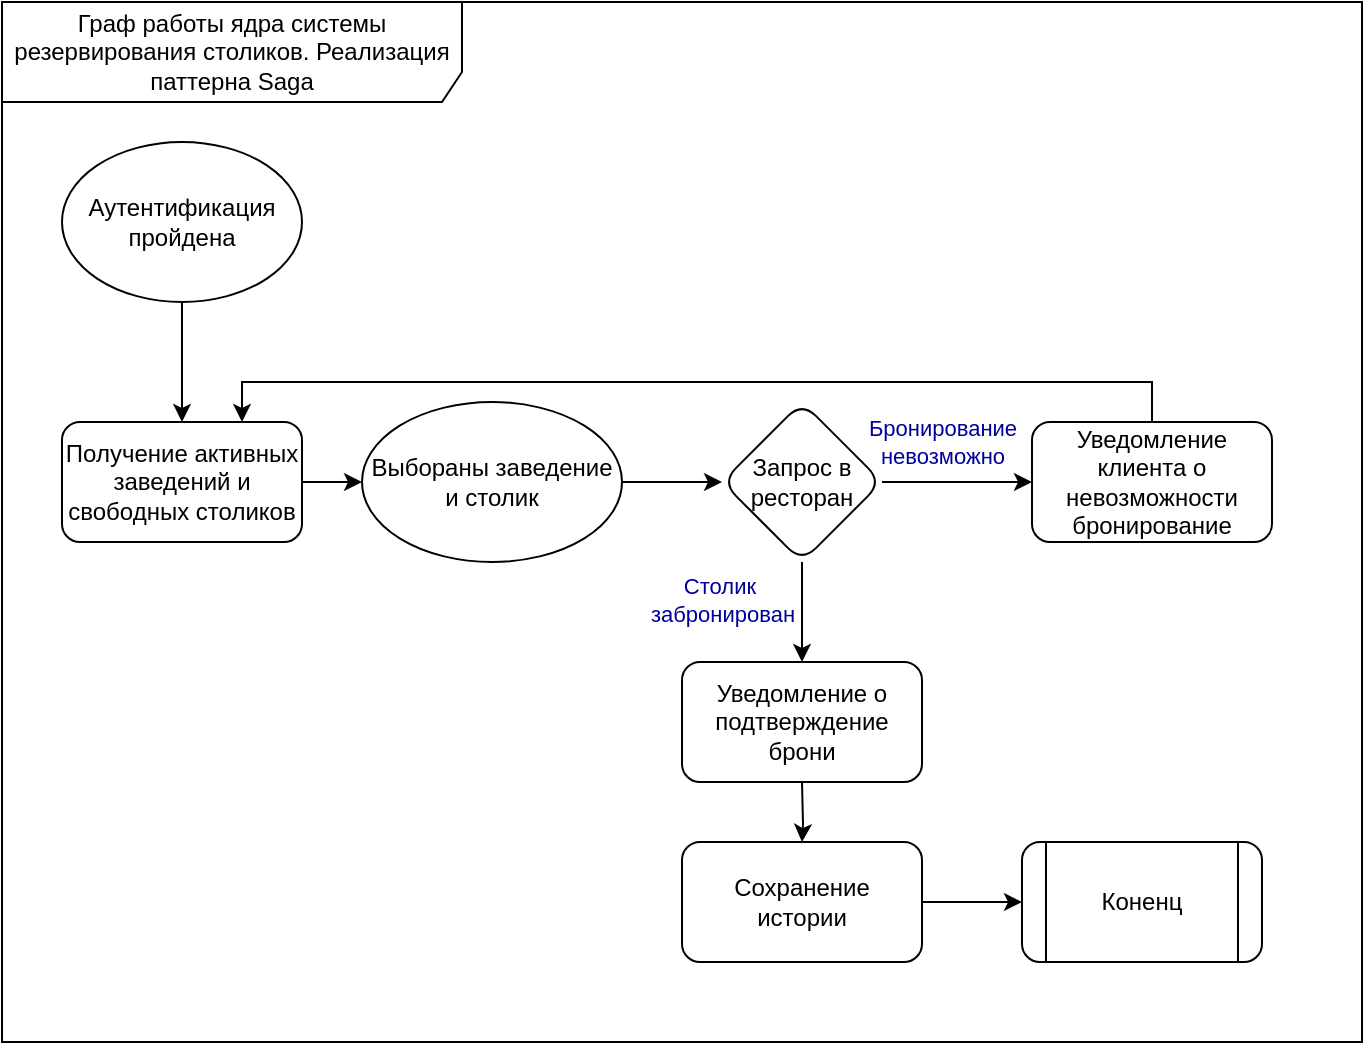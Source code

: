 <mxfile version="22.1.2" type="device">
  <diagram name="Страница — 1" id="DDf3kt4ldKS9D3DV9dp_">
    <mxGraphModel dx="2200" dy="1980" grid="1" gridSize="10" guides="1" tooltips="1" connect="1" arrows="1" fold="1" page="1" pageScale="1" pageWidth="1169" pageHeight="827" background="#FFFFFF" math="0" shadow="0">
      <root>
        <mxCell id="0" />
        <mxCell id="1" parent="0" />
        <mxCell id="5usyHx1cdEVdQFqIunDD-2" value="Граф работы ядра системы резервирования столиков. Реализация паттерна Saga" style="shape=umlFrame;whiteSpace=wrap;html=1;pointerEvents=0;recursiveResize=0;container=1;collapsible=0;width=230;height=50;" vertex="1" parent="1">
          <mxGeometry x="10" y="10" width="680" height="520" as="geometry" />
        </mxCell>
        <mxCell id="5usyHx1cdEVdQFqIunDD-32" value="" style="edgeStyle=orthogonalEdgeStyle;rounded=0;orthogonalLoop=1;jettySize=auto;html=1;" edge="1" parent="5usyHx1cdEVdQFqIunDD-2" source="5usyHx1cdEVdQFqIunDD-27">
          <mxGeometry relative="1" as="geometry">
            <mxPoint x="180" y="240" as="targetPoint" />
          </mxGeometry>
        </mxCell>
        <mxCell id="5usyHx1cdEVdQFqIunDD-27" value="Получение активных заведений и свободных столиков" style="rounded=1;whiteSpace=wrap;html=1;" vertex="1" parent="5usyHx1cdEVdQFqIunDD-2">
          <mxGeometry x="30" y="210" width="120" height="60" as="geometry" />
        </mxCell>
        <mxCell id="5usyHx1cdEVdQFqIunDD-30" value="" style="edgeStyle=orthogonalEdgeStyle;rounded=0;orthogonalLoop=1;jettySize=auto;html=1;" edge="1" parent="5usyHx1cdEVdQFqIunDD-2" source="5usyHx1cdEVdQFqIunDD-29" target="5usyHx1cdEVdQFqIunDD-27">
          <mxGeometry relative="1" as="geometry" />
        </mxCell>
        <mxCell id="5usyHx1cdEVdQFqIunDD-29" value="Аутентификация&lt;br&gt;пройдена" style="ellipse;whiteSpace=wrap;html=1;" vertex="1" parent="5usyHx1cdEVdQFqIunDD-2">
          <mxGeometry x="30" y="70" width="120" height="80" as="geometry" />
        </mxCell>
        <mxCell id="5usyHx1cdEVdQFqIunDD-52" style="edgeStyle=orthogonalEdgeStyle;rounded=0;orthogonalLoop=1;jettySize=auto;html=1;exitX=1;exitY=0.5;exitDx=0;exitDy=0;entryX=0;entryY=0.5;entryDx=0;entryDy=0;" edge="1" parent="5usyHx1cdEVdQFqIunDD-2" source="5usyHx1cdEVdQFqIunDD-31" target="5usyHx1cdEVdQFqIunDD-35">
          <mxGeometry relative="1" as="geometry" />
        </mxCell>
        <mxCell id="5usyHx1cdEVdQFqIunDD-31" value="Выбораны заведение и столик" style="ellipse;whiteSpace=wrap;html=1;rounded=1;" vertex="1" parent="5usyHx1cdEVdQFqIunDD-2">
          <mxGeometry x="180" y="200" width="130" height="80" as="geometry" />
        </mxCell>
        <mxCell id="5usyHx1cdEVdQFqIunDD-53" value="Бронирование&lt;br&gt;невозможно" style="edgeStyle=orthogonalEdgeStyle;rounded=0;orthogonalLoop=1;jettySize=auto;html=1;exitX=1;exitY=0.5;exitDx=0;exitDy=0;entryX=0;entryY=0.5;entryDx=0;entryDy=0;fontColor=#000099;" edge="1" parent="5usyHx1cdEVdQFqIunDD-2" source="5usyHx1cdEVdQFqIunDD-35" target="5usyHx1cdEVdQFqIunDD-42">
          <mxGeometry x="-0.2" y="20" relative="1" as="geometry">
            <mxPoint as="offset" />
          </mxGeometry>
        </mxCell>
        <mxCell id="5usyHx1cdEVdQFqIunDD-54" style="edgeStyle=orthogonalEdgeStyle;rounded=0;orthogonalLoop=1;jettySize=auto;html=1;exitX=0.5;exitY=1;exitDx=0;exitDy=0;entryX=0.5;entryY=0;entryDx=0;entryDy=0;" edge="1" parent="5usyHx1cdEVdQFqIunDD-2" source="5usyHx1cdEVdQFqIunDD-35" target="5usyHx1cdEVdQFqIunDD-37">
          <mxGeometry relative="1" as="geometry" />
        </mxCell>
        <mxCell id="5usyHx1cdEVdQFqIunDD-55" value="Столик&amp;nbsp;&lt;br&gt;забронирован" style="edgeLabel;html=1;align=center;verticalAlign=middle;resizable=0;points=[];fontColor=#000099;" vertex="1" connectable="0" parent="5usyHx1cdEVdQFqIunDD-54">
          <mxGeometry x="-0.253" relative="1" as="geometry">
            <mxPoint x="-40" as="offset" />
          </mxGeometry>
        </mxCell>
        <mxCell id="5usyHx1cdEVdQFqIunDD-35" value="Запрос в ресторан" style="rhombus;whiteSpace=wrap;html=1;rounded=1;" vertex="1" parent="5usyHx1cdEVdQFqIunDD-2">
          <mxGeometry x="360" y="200" width="80" height="80" as="geometry" />
        </mxCell>
        <mxCell id="5usyHx1cdEVdQFqIunDD-40" value="" style="edgeStyle=orthogonalEdgeStyle;rounded=0;orthogonalLoop=1;jettySize=auto;html=1;" edge="1" parent="5usyHx1cdEVdQFqIunDD-2" target="5usyHx1cdEVdQFqIunDD-39">
          <mxGeometry relative="1" as="geometry">
            <mxPoint x="400" y="390" as="sourcePoint" />
          </mxGeometry>
        </mxCell>
        <mxCell id="5usyHx1cdEVdQFqIunDD-37" value="Уведомление о подтверждение брони" style="whiteSpace=wrap;html=1;rounded=1;" vertex="1" parent="5usyHx1cdEVdQFqIunDD-2">
          <mxGeometry x="340" y="330" width="120" height="60" as="geometry" />
        </mxCell>
        <mxCell id="5usyHx1cdEVdQFqIunDD-50" value="" style="edgeStyle=orthogonalEdgeStyle;rounded=0;orthogonalLoop=1;jettySize=auto;html=1;" edge="1" parent="5usyHx1cdEVdQFqIunDD-2" source="5usyHx1cdEVdQFqIunDD-39" target="5usyHx1cdEVdQFqIunDD-49">
          <mxGeometry relative="1" as="geometry" />
        </mxCell>
        <mxCell id="5usyHx1cdEVdQFqIunDD-39" value="Сохранение&lt;br&gt;истории" style="whiteSpace=wrap;html=1;rounded=1;" vertex="1" parent="5usyHx1cdEVdQFqIunDD-2">
          <mxGeometry x="340" y="420" width="120" height="60" as="geometry" />
        </mxCell>
        <mxCell id="5usyHx1cdEVdQFqIunDD-48" style="edgeStyle=orthogonalEdgeStyle;rounded=0;orthogonalLoop=1;jettySize=auto;html=1;exitX=0.5;exitY=0;exitDx=0;exitDy=0;entryX=0.75;entryY=0;entryDx=0;entryDy=0;" edge="1" parent="5usyHx1cdEVdQFqIunDD-2" source="5usyHx1cdEVdQFqIunDD-42" target="5usyHx1cdEVdQFqIunDD-27">
          <mxGeometry relative="1" as="geometry" />
        </mxCell>
        <mxCell id="5usyHx1cdEVdQFqIunDD-42" value="Уведомление клиента о невозможности бронирование" style="whiteSpace=wrap;html=1;rounded=1;" vertex="1" parent="5usyHx1cdEVdQFqIunDD-2">
          <mxGeometry x="515" y="210" width="120" height="60" as="geometry" />
        </mxCell>
        <mxCell id="5usyHx1cdEVdQFqIunDD-49" value="Коненц" style="shape=process;whiteSpace=wrap;html=1;backgroundOutline=1;rounded=1;" vertex="1" parent="5usyHx1cdEVdQFqIunDD-2">
          <mxGeometry x="510" y="420" width="120" height="60" as="geometry" />
        </mxCell>
      </root>
    </mxGraphModel>
  </diagram>
</mxfile>

